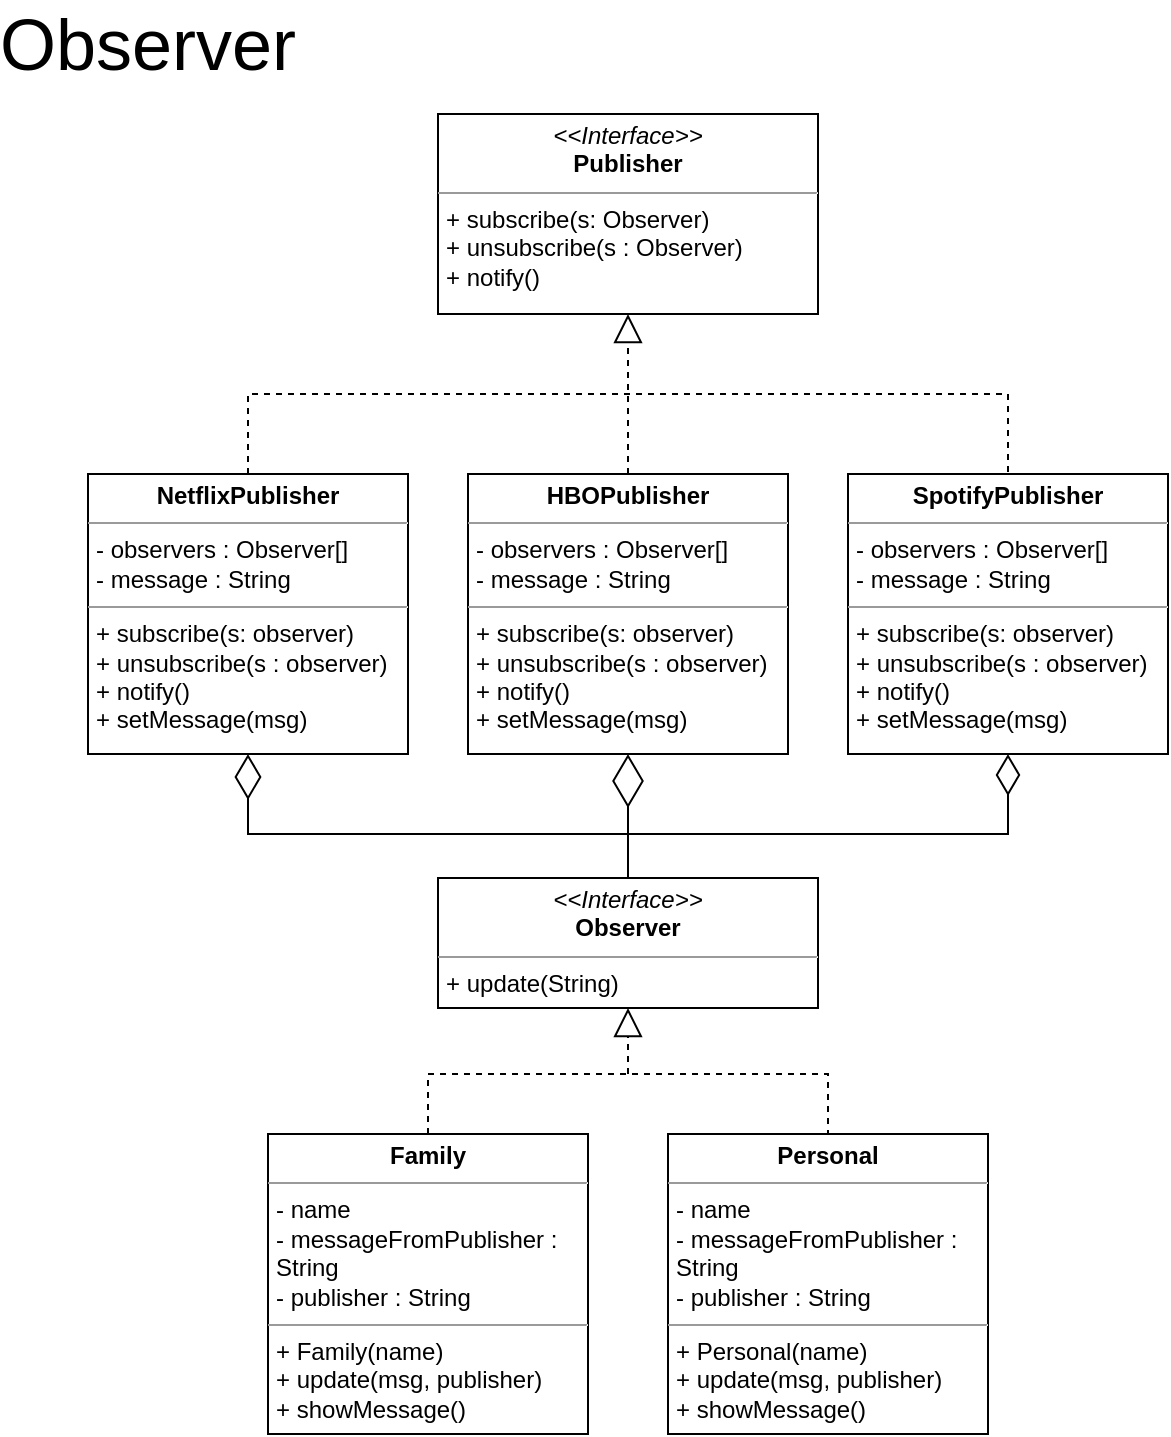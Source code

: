 <mxfile version="24.2.5" type="device">
  <diagram name="หน้า-1" id="ja0AI4W77v4G7Pe15TRI">
    <mxGraphModel dx="1493" dy="843" grid="1" gridSize="10" guides="1" tooltips="1" connect="1" arrows="1" fold="1" page="1" pageScale="1" pageWidth="827" pageHeight="1169" math="0" shadow="0">
      <root>
        <mxCell id="0" />
        <mxCell id="1" parent="0" />
        <mxCell id="AFW-hoQBS7qZIfQ8sXZa-2" value="&lt;p style=&quot;margin:0px;margin-top:4px;text-align:center;&quot;&gt;&lt;i&gt;&amp;lt;&amp;lt;Interface&amp;gt;&amp;gt;&lt;/i&gt;&lt;br&gt;&lt;b&gt;Publisher&lt;/b&gt;&lt;/p&gt;&lt;hr size=&quot;1&quot;&gt;&lt;p style=&quot;margin:0px;margin-left:4px;&quot;&gt;+ subscribe(s: Observer)&lt;/p&gt;&lt;p style=&quot;margin:0px;margin-left:4px;&quot;&gt;+ unsubscribe(s : Observer)&lt;/p&gt;&lt;p style=&quot;margin:0px;margin-left:4px;&quot;&gt;+ notify()&lt;/p&gt;" style="verticalAlign=top;align=left;overflow=fill;fontSize=12;fontFamily=Helvetica;html=1;whiteSpace=wrap;" parent="1" vertex="1">
          <mxGeometry x="405" y="170" width="190" height="100" as="geometry" />
        </mxCell>
        <mxCell id="AFW-hoQBS7qZIfQ8sXZa-3" value="&lt;p style=&quot;margin:0px;margin-top:4px;text-align:center;&quot;&gt;&lt;b&gt;NetflixPublisher&lt;/b&gt;&lt;/p&gt;&lt;hr size=&quot;1&quot;&gt;&lt;p style=&quot;margin:0px;margin-left:4px;&quot;&gt;- observers : Observer[]&lt;/p&gt;&lt;p style=&quot;margin:0px;margin-left:4px;&quot;&gt;- message : String&lt;/p&gt;&lt;hr size=&quot;1&quot;&gt;&lt;p style=&quot;border-color: var(--border-color); margin: 0px 0px 0px 4px;&quot;&gt;+ subscribe(s: observer)&lt;/p&gt;&lt;p style=&quot;border-color: var(--border-color); margin: 0px 0px 0px 4px;&quot;&gt;+ unsubscribe(s : observer)&lt;/p&gt;&lt;p style=&quot;border-color: var(--border-color); margin: 0px 0px 0px 4px;&quot;&gt;+ notify()&lt;/p&gt;&lt;p style=&quot;border-color: var(--border-color); margin: 0px 0px 0px 4px;&quot;&gt;+ setMessage(msg)&lt;/p&gt;" style="verticalAlign=top;align=left;overflow=fill;fontSize=12;fontFamily=Helvetica;html=1;whiteSpace=wrap;" parent="1" vertex="1">
          <mxGeometry x="230" y="350" width="160" height="140" as="geometry" />
        </mxCell>
        <mxCell id="AFW-hoQBS7qZIfQ8sXZa-4" value="&lt;p style=&quot;margin:0px;margin-top:4px;text-align:center;&quot;&gt;&lt;b&gt;HBOPublisher&lt;/b&gt;&lt;/p&gt;&lt;hr size=&quot;1&quot;&gt;&lt;p style=&quot;margin:0px;margin-left:4px;&quot;&gt;- observers : Observer[]&lt;/p&gt;&lt;p style=&quot;margin:0px;margin-left:4px;&quot;&gt;- message : String&lt;/p&gt;&lt;hr size=&quot;1&quot;&gt;&lt;p style=&quot;border-color: var(--border-color); margin: 0px 0px 0px 4px;&quot;&gt;+ subscribe(s: observer)&lt;/p&gt;&lt;p style=&quot;border-color: var(--border-color); margin: 0px 0px 0px 4px;&quot;&gt;+ unsubscribe(s : observer)&lt;/p&gt;&lt;p style=&quot;border-color: var(--border-color); margin: 0px 0px 0px 4px;&quot;&gt;+ notify()&lt;/p&gt;&lt;p style=&quot;border-color: var(--border-color); margin: 0px 0px 0px 4px;&quot;&gt;+ setMessage(msg)&lt;br&gt;&lt;/p&gt;" style="verticalAlign=top;align=left;overflow=fill;fontSize=12;fontFamily=Helvetica;html=1;whiteSpace=wrap;" parent="1" vertex="1">
          <mxGeometry x="420" y="350" width="160" height="140" as="geometry" />
        </mxCell>
        <mxCell id="AFW-hoQBS7qZIfQ8sXZa-5" value="&lt;p style=&quot;margin:0px;margin-top:4px;text-align:center;&quot;&gt;&lt;b&gt;SpotifyPublisher&lt;/b&gt;&lt;/p&gt;&lt;hr size=&quot;1&quot;&gt;&lt;p style=&quot;margin:0px;margin-left:4px;&quot;&gt;- observers : Observer[]&lt;/p&gt;&lt;p style=&quot;margin:0px;margin-left:4px;&quot;&gt;- message : String&lt;/p&gt;&lt;hr size=&quot;1&quot;&gt;&lt;p style=&quot;border-color: var(--border-color); margin: 0px 0px 0px 4px;&quot;&gt;+ subscribe(s: observer)&lt;/p&gt;&lt;p style=&quot;border-color: var(--border-color); margin: 0px 0px 0px 4px;&quot;&gt;+ unsubscribe(s : observer)&lt;/p&gt;&lt;p style=&quot;border-color: var(--border-color); margin: 0px 0px 0px 4px;&quot;&gt;+ notify()&lt;/p&gt;&lt;p style=&quot;border-color: var(--border-color); margin: 0px 0px 0px 4px;&quot;&gt;+ setMessage(msg)&lt;br&gt;&lt;/p&gt;" style="verticalAlign=top;align=left;overflow=fill;fontSize=12;fontFamily=Helvetica;html=1;whiteSpace=wrap;" parent="1" vertex="1">
          <mxGeometry x="610" y="350" width="160" height="140" as="geometry" />
        </mxCell>
        <mxCell id="AFW-hoQBS7qZIfQ8sXZa-7" value="&lt;p style=&quot;margin:0px;margin-top:4px;text-align:center;&quot;&gt;&lt;i&gt;&amp;lt;&amp;lt;Interface&amp;gt;&amp;gt;&lt;/i&gt;&lt;br&gt;&lt;b&gt;Observer&lt;/b&gt;&lt;/p&gt;&lt;hr size=&quot;1&quot;&gt;&lt;p style=&quot;margin:0px;margin-left:4px;&quot;&gt;+ update(String)&lt;/p&gt;" style="verticalAlign=top;align=left;overflow=fill;fontSize=12;fontFamily=Helvetica;html=1;whiteSpace=wrap;" parent="1" vertex="1">
          <mxGeometry x="405" y="552" width="190" height="65" as="geometry" />
        </mxCell>
        <mxCell id="AFW-hoQBS7qZIfQ8sXZa-8" value="&lt;p style=&quot;margin:0px;margin-top:4px;text-align:center;&quot;&gt;&lt;b&gt;Family&lt;/b&gt;&lt;/p&gt;&lt;hr size=&quot;1&quot;&gt;&lt;p style=&quot;margin:0px;margin-left:4px;&quot;&gt;- name&lt;/p&gt;&lt;p style=&quot;margin:0px;margin-left:4px;&quot;&gt;- messageFromPublisher : String&lt;/p&gt;&lt;p style=&quot;margin:0px;margin-left:4px;&quot;&gt;- publisher : String&lt;/p&gt;&lt;hr size=&quot;1&quot;&gt;&lt;p style=&quot;border-color: var(--border-color); margin: 0px 0px 0px 4px;&quot;&gt;+ Family(name)&lt;/p&gt;&lt;p style=&quot;border-color: var(--border-color); margin: 0px 0px 0px 4px;&quot;&gt;+ update(msg, publisher)&lt;/p&gt;&lt;p style=&quot;border-color: var(--border-color); margin: 0px 0px 0px 4px;&quot;&gt;+ showMessage()&lt;/p&gt;" style="verticalAlign=top;align=left;overflow=fill;fontSize=12;fontFamily=Helvetica;html=1;whiteSpace=wrap;" parent="1" vertex="1">
          <mxGeometry x="320" y="680" width="160" height="150" as="geometry" />
        </mxCell>
        <mxCell id="AFW-hoQBS7qZIfQ8sXZa-10" value="&lt;p style=&quot;margin:0px;margin-top:4px;text-align:center;&quot;&gt;&lt;b&gt;Personal&lt;/b&gt;&lt;/p&gt;&lt;hr size=&quot;1&quot;&gt;&lt;p style=&quot;margin:0px;margin-left:4px;&quot;&gt;- name&lt;/p&gt;&lt;p style=&quot;margin:0px;margin-left:4px;&quot;&gt;- messageFromPublisher : String&lt;/p&gt;&lt;p style=&quot;margin:0px;margin-left:4px;&quot;&gt;- publisher : String&lt;/p&gt;&lt;hr size=&quot;1&quot;&gt;&lt;p style=&quot;border-color: var(--border-color); margin: 0px 0px 0px 4px;&quot;&gt;+ Personal(name)&lt;/p&gt;&lt;p style=&quot;border-color: var(--border-color); margin: 0px 0px 0px 4px;&quot;&gt;+ update(msg, publisher)&lt;br&gt;&lt;/p&gt;&lt;p style=&quot;border-color: var(--border-color); margin: 0px 0px 0px 4px;&quot;&gt;+ showMessage()&lt;br&gt;&lt;/p&gt;" style="verticalAlign=top;align=left;overflow=fill;fontSize=12;fontFamily=Helvetica;html=1;whiteSpace=wrap;" parent="1" vertex="1">
          <mxGeometry x="520" y="680" width="160" height="150" as="geometry" />
        </mxCell>
        <mxCell id="AFW-hoQBS7qZIfQ8sXZa-11" value="" style="endArrow=diamondThin;endFill=0;endSize=24;html=1;rounded=0;entryX=0.5;entryY=1;entryDx=0;entryDy=0;exitX=0.5;exitY=0;exitDx=0;exitDy=0;" parent="1" source="AFW-hoQBS7qZIfQ8sXZa-7" target="AFW-hoQBS7qZIfQ8sXZa-4" edge="1">
          <mxGeometry width="160" relative="1" as="geometry">
            <mxPoint x="499.55" y="550.0" as="sourcePoint" />
            <mxPoint x="499.55" y="470" as="targetPoint" />
          </mxGeometry>
        </mxCell>
        <mxCell id="AFW-hoQBS7qZIfQ8sXZa-12" value="" style="endArrow=block;dashed=1;endFill=0;endSize=12;html=1;rounded=0;entryX=0.5;entryY=1;entryDx=0;entryDy=0;exitX=0.5;exitY=0;exitDx=0;exitDy=0;" parent="1" source="AFW-hoQBS7qZIfQ8sXZa-4" target="AFW-hoQBS7qZIfQ8sXZa-2" edge="1">
          <mxGeometry width="160" relative="1" as="geometry">
            <mxPoint x="500" y="300" as="sourcePoint" />
            <mxPoint x="660" y="300" as="targetPoint" />
          </mxGeometry>
        </mxCell>
        <mxCell id="AFW-hoQBS7qZIfQ8sXZa-13" value="" style="endArrow=none;dashed=1;html=1;rounded=0;exitX=0.5;exitY=0;exitDx=0;exitDy=0;entryX=0.5;entryY=0;entryDx=0;entryDy=0;" parent="1" source="AFW-hoQBS7qZIfQ8sXZa-3" target="AFW-hoQBS7qZIfQ8sXZa-5" edge="1">
          <mxGeometry width="50" height="50" relative="1" as="geometry">
            <mxPoint x="550" y="330" as="sourcePoint" />
            <mxPoint x="600" y="280" as="targetPoint" />
            <Array as="points">
              <mxPoint x="310" y="310" />
              <mxPoint x="690" y="310" />
            </Array>
          </mxGeometry>
        </mxCell>
        <mxCell id="AFW-hoQBS7qZIfQ8sXZa-14" value="" style="endArrow=none;dashed=1;html=1;rounded=0;exitX=0.5;exitY=0;exitDx=0;exitDy=0;entryX=0.5;entryY=0;entryDx=0;entryDy=0;" parent="1" source="AFW-hoQBS7qZIfQ8sXZa-8" target="AFW-hoQBS7qZIfQ8sXZa-10" edge="1">
          <mxGeometry width="50" height="50" relative="1" as="geometry">
            <mxPoint x="550" y="670" as="sourcePoint" />
            <mxPoint x="600" y="620" as="targetPoint" />
            <Array as="points">
              <mxPoint x="400" y="650" />
              <mxPoint x="600" y="650" />
            </Array>
          </mxGeometry>
        </mxCell>
        <mxCell id="AFW-hoQBS7qZIfQ8sXZa-15" value="" style="endArrow=block;dashed=1;endFill=0;endSize=12;html=1;rounded=0;entryX=0.5;entryY=1;entryDx=0;entryDy=0;" parent="1" target="AFW-hoQBS7qZIfQ8sXZa-7" edge="1">
          <mxGeometry width="160" relative="1" as="geometry">
            <mxPoint x="500" y="650" as="sourcePoint" />
            <mxPoint x="510" y="630" as="targetPoint" />
          </mxGeometry>
        </mxCell>
        <mxCell id="AFW-hoQBS7qZIfQ8sXZa-16" value="" style="endArrow=diamondThin;html=1;rounded=0;exitX=0.5;exitY=1;exitDx=0;exitDy=0;entryX=0.5;entryY=1;entryDx=0;entryDy=0;startArrow=diamondThin;startFill=0;endFill=0;endSize=18;startSize=20;jumpSize=8;" parent="1" source="AFW-hoQBS7qZIfQ8sXZa-3" edge="1">
          <mxGeometry width="50" height="50" relative="1" as="geometry">
            <mxPoint x="310" y="510" as="sourcePoint" />
            <mxPoint x="690" y="490" as="targetPoint" />
            <Array as="points">
              <mxPoint x="310" y="530" />
              <mxPoint x="690" y="530" />
            </Array>
          </mxGeometry>
        </mxCell>
        <mxCell id="DZMj_glcOfJazXC-zR6w-1" value="&lt;font style=&quot;font-size: 36px;&quot;&gt;Observer&lt;/font&gt;" style="text;html=1;align=center;verticalAlign=middle;whiteSpace=wrap;rounded=0;" vertex="1" parent="1">
          <mxGeometry x="230" y="120" width="60" height="30" as="geometry" />
        </mxCell>
      </root>
    </mxGraphModel>
  </diagram>
</mxfile>
